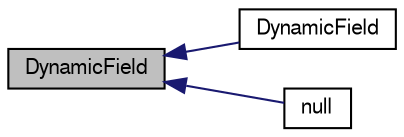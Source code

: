 digraph "DynamicField"
{
  bgcolor="transparent";
  edge [fontname="FreeSans",fontsize="10",labelfontname="FreeSans",labelfontsize="10"];
  node [fontname="FreeSans",fontsize="10",shape=record];
  rankdir="LR";
  Node1 [label="DynamicField",height=0.2,width=0.4,color="black", fillcolor="grey75", style="filled", fontcolor="black"];
  Node1 -> Node2 [dir="back",color="midnightblue",fontsize="10",style="solid",fontname="FreeSans"];
  Node2 [label="DynamicField",height=0.2,width=0.4,color="black",URL="$a26458.html#adae7a2468e1be04953678f1a03afd0a2",tooltip="Construct given size. "];
  Node1 -> Node3 [dir="back",color="midnightblue",fontsize="10",style="solid",fontname="FreeSans"];
  Node3 [label="null",height=0.2,width=0.4,color="black",URL="$a26458.html#a455b1da3da583022305655c014bcf248",tooltip="Return a null field. "];
}

